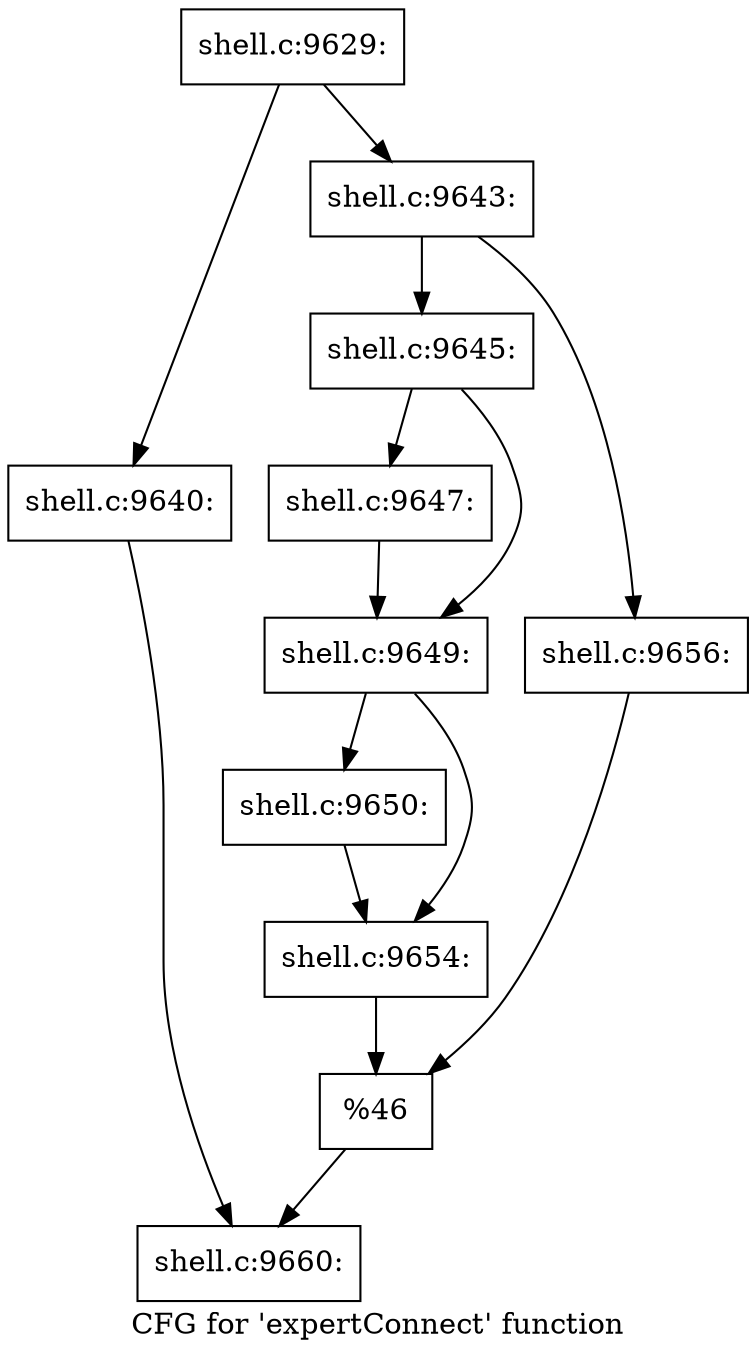 digraph "CFG for 'expertConnect' function" {
	label="CFG for 'expertConnect' function";

	Node0x5602762ee900 [shape=record,label="{shell.c:9629:}"];
	Node0x5602762ee900 -> Node0x560276c03100;
	Node0x5602762ee900 -> Node0x560276c031a0;
	Node0x560276c03100 [shape=record,label="{shell.c:9640:}"];
	Node0x560276c03100 -> Node0x560276c03150;
	Node0x560276c031a0 [shape=record,label="{shell.c:9643:}"];
	Node0x560276c031a0 -> Node0x560276402480;
	Node0x560276c031a0 -> Node0x560276c056e0;
	Node0x560276402480 [shape=record,label="{shell.c:9645:}"];
	Node0x560276402480 -> Node0x560276c05bf0;
	Node0x560276402480 -> Node0x560276c05c40;
	Node0x560276c05bf0 [shape=record,label="{shell.c:9647:}"];
	Node0x560276c05bf0 -> Node0x560276c05c40;
	Node0x560276c05c40 [shape=record,label="{shell.c:9649:}"];
	Node0x560276c05c40 -> Node0x560276c06270;
	Node0x560276c05c40 -> Node0x560276c062c0;
	Node0x560276c06270 [shape=record,label="{shell.c:9650:}"];
	Node0x560276c06270 -> Node0x560276c062c0;
	Node0x560276c062c0 [shape=record,label="{shell.c:9654:}"];
	Node0x560276c062c0 -> Node0x5602765bdbd0;
	Node0x560276c056e0 [shape=record,label="{shell.c:9656:}"];
	Node0x560276c056e0 -> Node0x5602765bdbd0;
	Node0x5602765bdbd0 [shape=record,label="{%46}"];
	Node0x5602765bdbd0 -> Node0x560276c03150;
	Node0x560276c03150 [shape=record,label="{shell.c:9660:}"];
}
